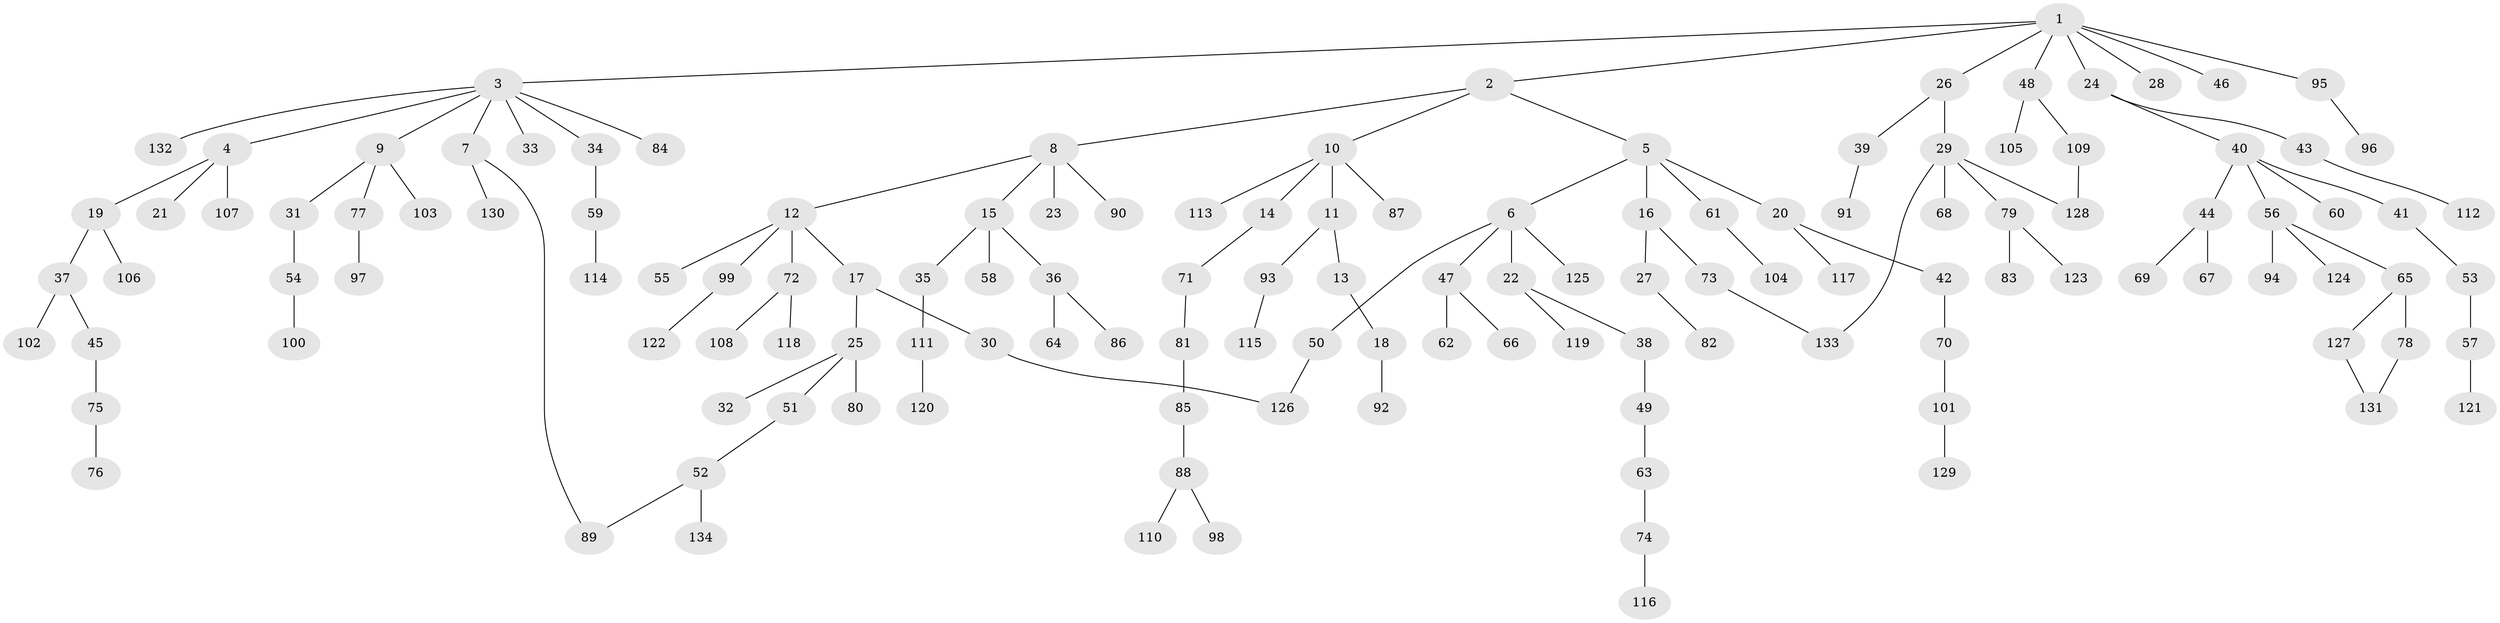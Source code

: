 // coarse degree distribution, {9: 0.010416666666666666, 4: 0.0625, 8: 0.010416666666666666, 3: 0.09375, 6: 0.041666666666666664, 2: 0.3020833333333333, 1: 0.46875, 5: 0.010416666666666666}
// Generated by graph-tools (version 1.1) at 2025/23/03/03/25 07:23:35]
// undirected, 134 vertices, 138 edges
graph export_dot {
graph [start="1"]
  node [color=gray90,style=filled];
  1;
  2;
  3;
  4;
  5;
  6;
  7;
  8;
  9;
  10;
  11;
  12;
  13;
  14;
  15;
  16;
  17;
  18;
  19;
  20;
  21;
  22;
  23;
  24;
  25;
  26;
  27;
  28;
  29;
  30;
  31;
  32;
  33;
  34;
  35;
  36;
  37;
  38;
  39;
  40;
  41;
  42;
  43;
  44;
  45;
  46;
  47;
  48;
  49;
  50;
  51;
  52;
  53;
  54;
  55;
  56;
  57;
  58;
  59;
  60;
  61;
  62;
  63;
  64;
  65;
  66;
  67;
  68;
  69;
  70;
  71;
  72;
  73;
  74;
  75;
  76;
  77;
  78;
  79;
  80;
  81;
  82;
  83;
  84;
  85;
  86;
  87;
  88;
  89;
  90;
  91;
  92;
  93;
  94;
  95;
  96;
  97;
  98;
  99;
  100;
  101;
  102;
  103;
  104;
  105;
  106;
  107;
  108;
  109;
  110;
  111;
  112;
  113;
  114;
  115;
  116;
  117;
  118;
  119;
  120;
  121;
  122;
  123;
  124;
  125;
  126;
  127;
  128;
  129;
  130;
  131;
  132;
  133;
  134;
  1 -- 2;
  1 -- 3;
  1 -- 24;
  1 -- 26;
  1 -- 28;
  1 -- 46;
  1 -- 48;
  1 -- 95;
  2 -- 5;
  2 -- 8;
  2 -- 10;
  3 -- 4;
  3 -- 7;
  3 -- 9;
  3 -- 33;
  3 -- 34;
  3 -- 84;
  3 -- 132;
  4 -- 19;
  4 -- 21;
  4 -- 107;
  5 -- 6;
  5 -- 16;
  5 -- 20;
  5 -- 61;
  6 -- 22;
  6 -- 47;
  6 -- 50;
  6 -- 125;
  7 -- 130;
  7 -- 89;
  8 -- 12;
  8 -- 15;
  8 -- 23;
  8 -- 90;
  9 -- 31;
  9 -- 77;
  9 -- 103;
  10 -- 11;
  10 -- 14;
  10 -- 87;
  10 -- 113;
  11 -- 13;
  11 -- 93;
  12 -- 17;
  12 -- 55;
  12 -- 72;
  12 -- 99;
  13 -- 18;
  14 -- 71;
  15 -- 35;
  15 -- 36;
  15 -- 58;
  16 -- 27;
  16 -- 73;
  17 -- 25;
  17 -- 30;
  18 -- 92;
  19 -- 37;
  19 -- 106;
  20 -- 42;
  20 -- 117;
  22 -- 38;
  22 -- 119;
  24 -- 40;
  24 -- 43;
  25 -- 32;
  25 -- 51;
  25 -- 80;
  26 -- 29;
  26 -- 39;
  27 -- 82;
  29 -- 68;
  29 -- 79;
  29 -- 133;
  29 -- 128;
  30 -- 126;
  31 -- 54;
  34 -- 59;
  35 -- 111;
  36 -- 64;
  36 -- 86;
  37 -- 45;
  37 -- 102;
  38 -- 49;
  39 -- 91;
  40 -- 41;
  40 -- 44;
  40 -- 56;
  40 -- 60;
  41 -- 53;
  42 -- 70;
  43 -- 112;
  44 -- 67;
  44 -- 69;
  45 -- 75;
  47 -- 62;
  47 -- 66;
  48 -- 105;
  48 -- 109;
  49 -- 63;
  50 -- 126;
  51 -- 52;
  52 -- 89;
  52 -- 134;
  53 -- 57;
  54 -- 100;
  56 -- 65;
  56 -- 94;
  56 -- 124;
  57 -- 121;
  59 -- 114;
  61 -- 104;
  63 -- 74;
  65 -- 78;
  65 -- 127;
  70 -- 101;
  71 -- 81;
  72 -- 108;
  72 -- 118;
  73 -- 133;
  74 -- 116;
  75 -- 76;
  77 -- 97;
  78 -- 131;
  79 -- 83;
  79 -- 123;
  81 -- 85;
  85 -- 88;
  88 -- 98;
  88 -- 110;
  93 -- 115;
  95 -- 96;
  99 -- 122;
  101 -- 129;
  109 -- 128;
  111 -- 120;
  127 -- 131;
}
